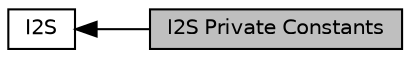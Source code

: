 digraph "I2S Private Constants"
{
  edge [fontname="Helvetica",fontsize="10",labelfontname="Helvetica",labelfontsize="10"];
  node [fontname="Helvetica",fontsize="10",shape=record];
  rankdir=LR;
  Node0 [label="I2S Private Constants",height=0.2,width=0.4,color="black", fillcolor="grey75", style="filled", fontcolor="black"];
  Node1 [label="I2S",height=0.2,width=0.4,color="black", fillcolor="white", style="filled",URL="$group___i2_s.html",tooltip="I2S HAL module driver. "];
  Node1->Node0 [shape=plaintext, dir="back", style="solid"];
}
